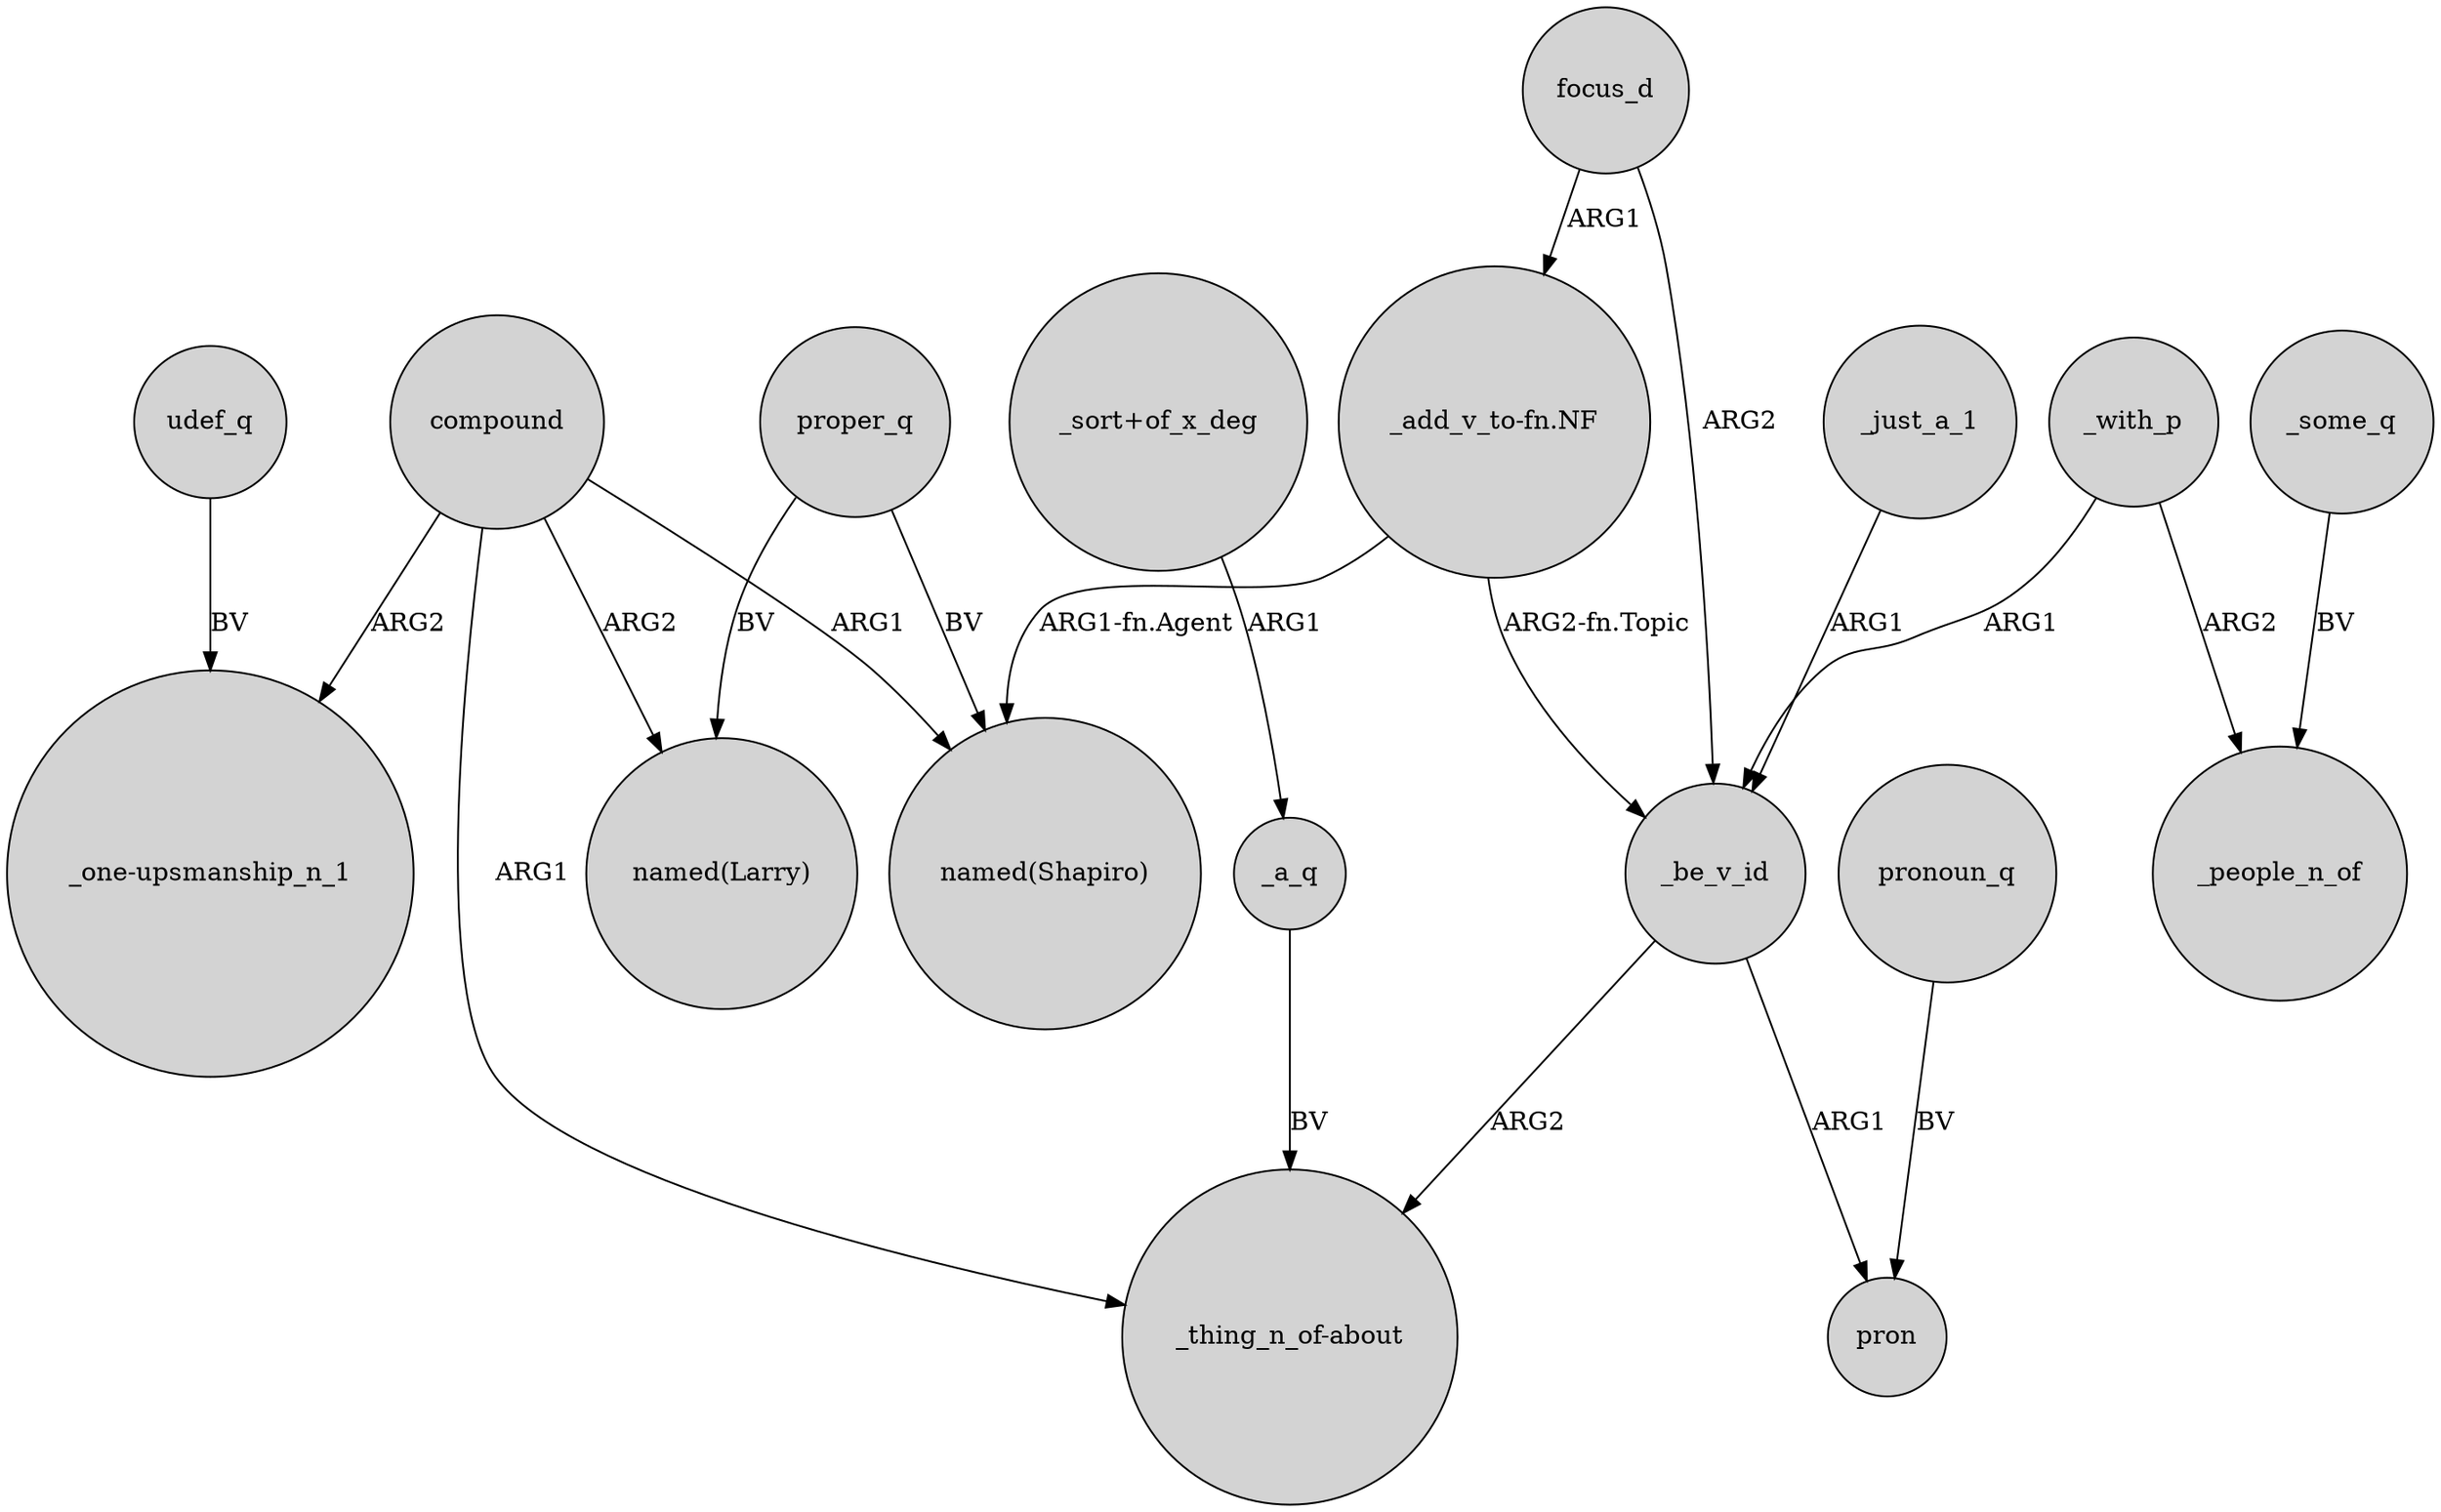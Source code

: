 digraph {
	node [shape=circle style=filled]
	focus_d -> _be_v_id [label=ARG2]
	"_add_v_to-fn.NF" -> _be_v_id [label="ARG2-fn.Topic"]
	_just_a_1 -> _be_v_id [label=ARG1]
	"_add_v_to-fn.NF" -> "named(Shapiro)" [label="ARG1-fn.Agent"]
	_be_v_id -> "_thing_n_of-about" [label=ARG2]
	udef_q -> "_one-upsmanship_n_1" [label=BV]
	_be_v_id -> pron [label=ARG1]
	proper_q -> "named(Shapiro)" [label=BV]
	compound -> "_thing_n_of-about" [label=ARG1]
	proper_q -> "named(Larry)" [label=BV]
	pronoun_q -> pron [label=BV]
	_a_q -> "_thing_n_of-about" [label=BV]
	_with_p -> _be_v_id [label=ARG1]
	_some_q -> _people_n_of [label=BV]
	compound -> "_one-upsmanship_n_1" [label=ARG2]
	compound -> "named(Larry)" [label=ARG2]
	focus_d -> "_add_v_to-fn.NF" [label=ARG1]
	_with_p -> _people_n_of [label=ARG2]
	compound -> "named(Shapiro)" [label=ARG1]
	"_sort+of_x_deg" -> _a_q [label=ARG1]
}
